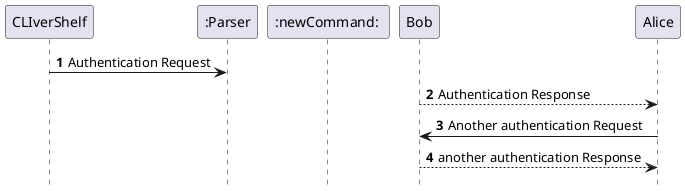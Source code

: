 @startuml
'https://plantuml.com/sequence-diagram

autonumber

participant CLIverShelf as app
participant ":Parser" as parser
participant ":newCommand: "

app -> parser: Authentication Request
Bob --> Alice: Authentication Response

Alice -> Bob: Another authentication Request
Alice <-- Bob: another authentication Response
hide footbox
@enduml